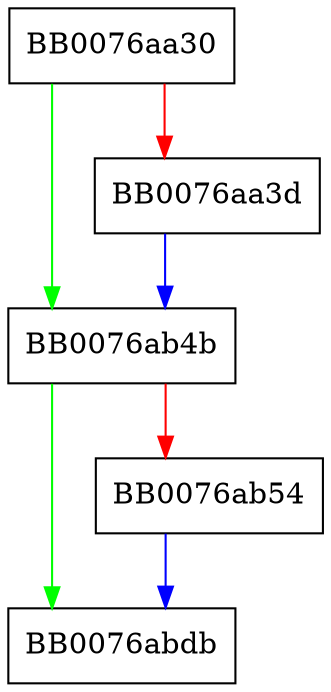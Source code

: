 digraph chacha_init_key {
  node [shape="box"];
  graph [splines=ortho];
  BB0076aa30 -> BB0076ab4b [color="green"];
  BB0076aa30 -> BB0076aa3d [color="red"];
  BB0076aa3d -> BB0076ab4b [color="blue"];
  BB0076ab4b -> BB0076abdb [color="green"];
  BB0076ab4b -> BB0076ab54 [color="red"];
  BB0076ab54 -> BB0076abdb [color="blue"];
}